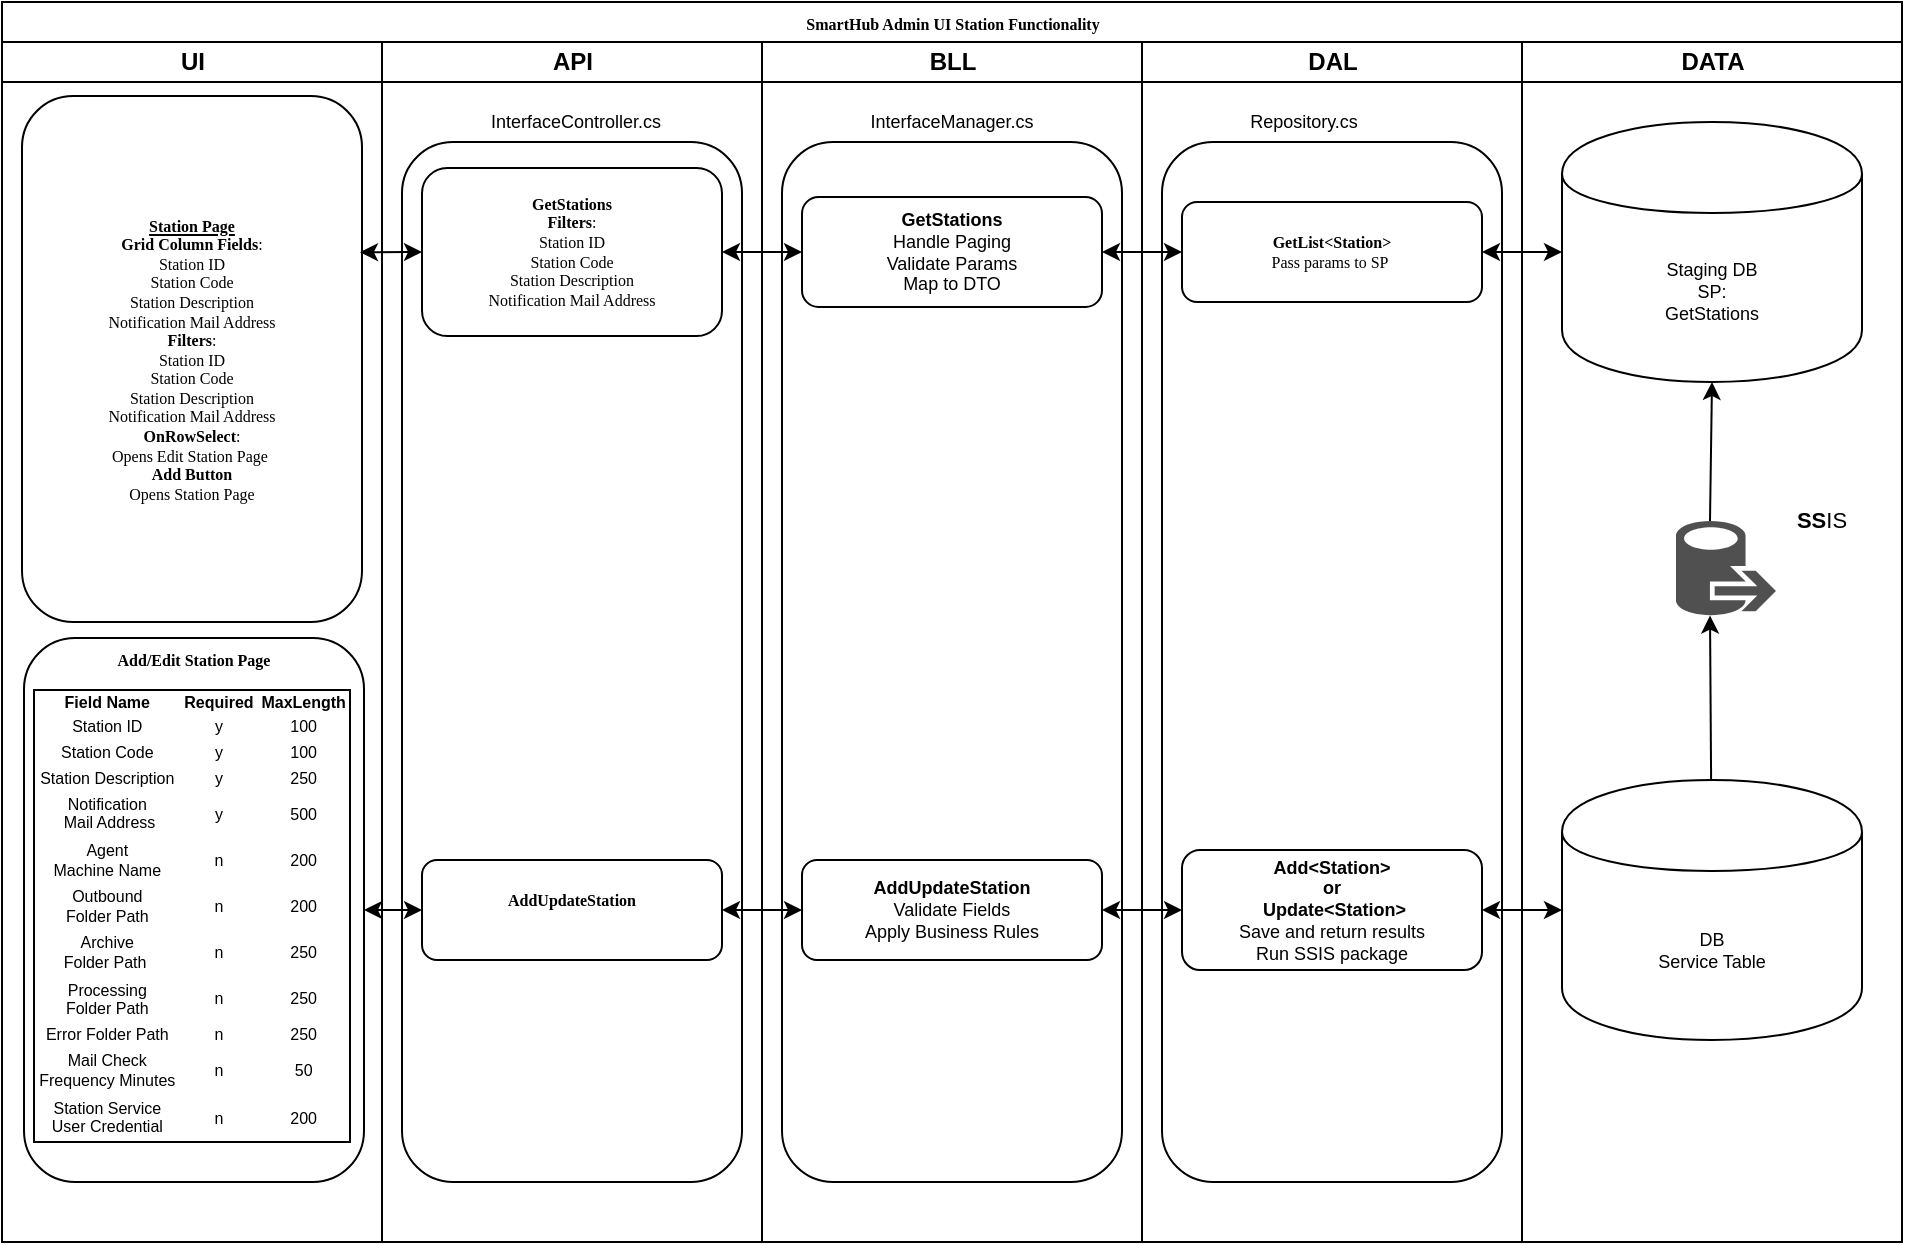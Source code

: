 <mxfile version="11.0.5" type="github"><diagram name="Page-1" id="74e2e168-ea6b-b213-b513-2b3c1d86103e"><mxGraphModel dx="1422" dy="764" grid="1" gridSize="10" guides="1" tooltips="1" connect="1" arrows="1" fold="1" page="1" pageScale="1" pageWidth="1100" pageHeight="850" background="#ffffff" math="0" shadow="0"><root><mxCell id="0"/><mxCell id="1" parent="0"/><mxCell id="77e6c97f196da883-1" value="SmartHub Admin UI Station Functionality" style="swimlane;html=1;childLayout=stackLayout;startSize=20;rounded=0;shadow=0;labelBackgroundColor=none;strokeColor=#000000;strokeWidth=1;fillColor=#ffffff;fontFamily=Verdana;fontSize=8;fontColor=#000000;align=center;verticalAlign=top;" parent="1" vertex="1"><mxGeometry x="81" y="40" width="950" height="620" as="geometry"/></mxCell><mxCell id="77e6c97f196da883-2" value="UI" style="swimlane;html=1;startSize=20;" parent="77e6c97f196da883-1" vertex="1"><mxGeometry y="20" width="190" height="600" as="geometry"/></mxCell><mxCell id="77e6c97f196da883-8" value="&lt;b&gt;&lt;u&gt;Station Page&lt;br&gt;&lt;/u&gt;Grid Column Fields&lt;/b&gt;:&lt;br&gt;Station ID&lt;br&gt;Station Code&lt;br&gt;Station Description&lt;br&gt;Notification Mail Address&lt;br&gt;&lt;b&gt;Filters&lt;/b&gt;:&lt;br&gt;Station ID&lt;br&gt;Station Code&lt;br&gt;Station Description&lt;br&gt;Notification Mail Address&lt;br&gt;&lt;b&gt;OnRowSelect&lt;/b&gt;:&lt;br&gt;Opens Edit Station Page&amp;nbsp;&lt;br&gt;&lt;b&gt;Add Button&lt;/b&gt;&lt;br&gt;Opens Station Page" style="rounded=1;whiteSpace=wrap;html=1;shadow=0;labelBackgroundColor=none;strokeColor=#000000;strokeWidth=1;fillColor=#ffffff;fontFamily=Verdana;fontSize=8;fontColor=#000000;align=center;" parent="77e6c97f196da883-2" vertex="1"><mxGeometry x="10" y="27" width="170" height="263" as="geometry"/></mxCell><mxCell id="Ah9zc4sFfrBGP1yTOG9I-1" value="&lt;b&gt;Add/Edit Station Page&lt;/b&gt;&lt;br&gt;&lt;br&gt;&lt;br&gt;&lt;br&gt;&lt;br&gt;&lt;br&gt;&lt;br&gt;&lt;br&gt;&lt;br&gt;&lt;br&gt;&lt;br&gt;&lt;br&gt;&lt;br&gt;&lt;br&gt;&lt;br&gt;&lt;br&gt;&lt;br&gt;&lt;br&gt;&lt;br&gt;&lt;br&gt;&lt;br&gt;&lt;br&gt;&lt;br&gt;&lt;br&gt;" style="rounded=1;whiteSpace=wrap;html=1;shadow=0;labelBackgroundColor=none;strokeColor=#000000;strokeWidth=1;fillColor=#ffffff;fontFamily=Verdana;fontSize=8;fontColor=#000000;align=center;verticalAlign=top;" parent="77e6c97f196da883-2" vertex="1"><mxGeometry x="11" y="298" width="170" height="272" as="geometry"/></mxCell><mxCell id="Ah9zc4sFfrBGP1yTOG9I-4" value="&lt;table border=&quot;0&quot; width=&quot;100%&quot; style=&quot;width: 100% ; height: 100% ; border-collapse: collapse&quot;&gt;&lt;tbody&gt;&lt;tr&gt;&lt;td&gt;&lt;b&gt;Field Name&lt;/b&gt;&lt;/td&gt;&lt;td&gt;&lt;b&gt;Required&lt;/b&gt;&lt;/td&gt;&lt;td&gt;&lt;b&gt;MaxLength&lt;/b&gt;&lt;/td&gt;&lt;/tr&gt;&lt;tr&gt;&lt;td&gt;Station ID&lt;/td&gt;&lt;td&gt;y&lt;/td&gt;&lt;td&gt;100&lt;/td&gt;&lt;/tr&gt;&lt;tr&gt;&lt;td&gt;Station Code&lt;/td&gt;&lt;td&gt;y&lt;/td&gt;&lt;td&gt;100&lt;/td&gt;&lt;/tr&gt;&lt;tr&gt;&lt;td&gt;Station Description&lt;/td&gt;&lt;td&gt;y&lt;/td&gt;&lt;td&gt;250&lt;/td&gt;&lt;/tr&gt;&lt;tr&gt;&lt;td&gt;Notification&lt;br&gt;&amp;nbsp;Mail Address&lt;/td&gt;&lt;td&gt;y&lt;/td&gt;&lt;td&gt;500&lt;/td&gt;&lt;/tr&gt;&lt;tr&gt;&lt;td&gt;Agent &lt;br&gt;Machine Name&lt;/td&gt;&lt;td&gt;n&lt;/td&gt;&lt;td&gt;200&lt;/td&gt;&lt;/tr&gt;&lt;tr&gt;&lt;td&gt;Outbound&lt;br&gt;Folder Path&lt;/td&gt;&lt;td&gt;n&lt;/td&gt;&lt;td&gt;200&lt;/td&gt;&lt;/tr&gt;&lt;tr&gt;&lt;td&gt;Archive&lt;br&gt;Folder Path&amp;nbsp;&lt;/td&gt;&lt;td&gt;n&lt;/td&gt;&lt;td&gt;250&lt;/td&gt;&lt;/tr&gt;&lt;tr&gt;&lt;td&gt;Processing&lt;br&gt;Folder Path&lt;/td&gt;&lt;td&gt;n&lt;/td&gt;&lt;td&gt;250&lt;/td&gt;&lt;/tr&gt;&lt;tr&gt;&lt;td&gt;Error Folder Path&lt;/td&gt;&lt;td&gt;n&lt;/td&gt;&lt;td&gt;250&lt;/td&gt;&lt;/tr&gt;&lt;tr&gt;&lt;td&gt;Mail Check&lt;br&gt;Frequency Minutes&lt;/td&gt;&lt;td&gt;n&lt;/td&gt;&lt;td&gt;50&lt;/td&gt;&lt;/tr&gt;&lt;tr&gt;&lt;td&gt;Station Service&lt;br&gt;User Credential&lt;/td&gt;&lt;td&gt;n&lt;/td&gt;&lt;td&gt;200&lt;/td&gt;&lt;/tr&gt;&lt;/tbody&gt;&lt;/table&gt;" style="text;html=1;strokeColor=#000000;fillColor=none;overflow=fill;fontSize=8;align=center;strokeWidth=1;" parent="77e6c97f196da883-2" vertex="1"><mxGeometry x="16" y="324" width="158" height="226" as="geometry"/></mxCell><mxCell id="77e6c97f196da883-4" value="API" style="swimlane;html=1;startSize=20;" parent="77e6c97f196da883-1" vertex="1"><mxGeometry x="190" y="20" width="190" height="600" as="geometry"/></mxCell><mxCell id="62eIiWP3n_bbntUUO8FA-11" value="" style="rounded=1;whiteSpace=wrap;html=1;fontSize=9;align=center;" parent="77e6c97f196da883-4" vertex="1"><mxGeometry x="10" y="50" width="170" height="520" as="geometry"/></mxCell><mxCell id="77e6c97f196da883-11" value="&lt;b&gt;GetStations&lt;br&gt;Filters&lt;/b&gt;:&lt;br&gt;Station ID&lt;br&gt;Station Code&lt;br&gt;Station Description&lt;br&gt;Notification Mail Address" style="rounded=1;whiteSpace=wrap;html=1;shadow=0;labelBackgroundColor=none;strokeColor=#000000;strokeWidth=1;fillColor=#ffffff;fontFamily=Verdana;fontSize=8;fontColor=#000000;align=center;" parent="77e6c97f196da883-4" vertex="1"><mxGeometry x="20" y="63" width="150" height="84" as="geometry"/></mxCell><mxCell id="62eIiWP3n_bbntUUO8FA-1" value="&lt;b&gt;AddUpdateStation&lt;br&gt;&amp;nbsp;&lt;/b&gt;" style="rounded=1;whiteSpace=wrap;html=1;shadow=0;labelBackgroundColor=none;strokeColor=#000000;strokeWidth=1;fillColor=#ffffff;fontFamily=Verdana;fontSize=8;fontColor=#000000;align=center;verticalAlign=middle;" parent="77e6c97f196da883-4" vertex="1"><mxGeometry x="20" y="409" width="150" height="50" as="geometry"/></mxCell><mxCell id="62eIiWP3n_bbntUUO8FA-12" value="InterfaceController.cs" style="text;html=1;strokeColor=none;fillColor=none;align=center;verticalAlign=middle;whiteSpace=wrap;rounded=0;fontSize=9;" parent="77e6c97f196da883-4" vertex="1"><mxGeometry x="77" y="30" width="40" height="20" as="geometry"/></mxCell><mxCell id="77e6c97f196da883-5" value="BLL" style="swimlane;html=1;startSize=20;" parent="77e6c97f196da883-1" vertex="1"><mxGeometry x="380" y="20" width="190" height="600" as="geometry"/></mxCell><mxCell id="62eIiWP3n_bbntUUO8FA-9" value="" style="rounded=1;whiteSpace=wrap;html=1;shadow=0;labelBackgroundColor=none;strokeColor=#000000;strokeWidth=1;fillColor=#ffffff;fontFamily=Verdana;fontSize=8;fontColor=#000000;align=center;" parent="77e6c97f196da883-5" vertex="1"><mxGeometry x="10" y="50" width="170" height="520" as="geometry"/></mxCell><mxCell id="62eIiWP3n_bbntUUO8FA-14" value="InterfaceManager.cs" style="text;html=1;strokeColor=none;fillColor=none;align=center;verticalAlign=middle;whiteSpace=wrap;rounded=0;fontSize=9;" parent="77e6c97f196da883-5" vertex="1"><mxGeometry x="75" y="30" width="40" height="20" as="geometry"/></mxCell><mxCell id="62eIiWP3n_bbntUUO8FA-15" value="&lt;b&gt;GetStations&lt;/b&gt;&lt;br&gt;Handle Paging&lt;br&gt;Validate Params&lt;br&gt;Map to DTO" style="rounded=1;whiteSpace=wrap;html=1;fontSize=9;align=center;" parent="77e6c97f196da883-5" vertex="1"><mxGeometry x="20" y="77.5" width="150" height="55" as="geometry"/></mxCell><mxCell id="62eIiWP3n_bbntUUO8FA-16" value="&lt;b&gt;AddUpdateStation&lt;/b&gt;&lt;br&gt;Validate Fields&lt;br&gt;Apply Business Rules" style="rounded=1;whiteSpace=wrap;html=1;fontSize=9;align=center;" parent="77e6c97f196da883-5" vertex="1"><mxGeometry x="20" y="409" width="150" height="50" as="geometry"/></mxCell><mxCell id="77e6c97f196da883-6" value="DAL" style="swimlane;html=1;startSize=20;" parent="77e6c97f196da883-1" vertex="1"><mxGeometry x="570" y="20" width="190" height="600" as="geometry"/></mxCell><mxCell id="62eIiWP3n_bbntUUO8FA-22" value="" style="rounded=1;whiteSpace=wrap;html=1;fontSize=9;align=center;" parent="77e6c97f196da883-6" vertex="1"><mxGeometry x="10" y="50" width="170" height="520" as="geometry"/></mxCell><mxCell id="62eIiWP3n_bbntUUO8FA-10" value="&lt;b&gt;GetList&amp;lt;Station&amp;gt;&lt;br&gt;&lt;/b&gt;Pass params to SP&amp;nbsp;" style="rounded=1;whiteSpace=wrap;html=1;shadow=0;labelBackgroundColor=none;strokeColor=#000000;strokeWidth=1;fillColor=#ffffff;fontFamily=Verdana;fontSize=8;fontColor=#000000;align=center;" parent="77e6c97f196da883-6" vertex="1"><mxGeometry x="20" y="80" width="150" height="50" as="geometry"/></mxCell><mxCell id="62eIiWP3n_bbntUUO8FA-18" value="&lt;b&gt;Add&amp;lt;Station&amp;gt; &lt;br&gt;or&lt;br&gt;&amp;nbsp;Update&amp;lt;Station&amp;gt;&lt;br&gt;&lt;/b&gt;Save and return results&lt;br&gt;Run SSIS package" style="rounded=1;whiteSpace=wrap;html=1;fontSize=9;align=center;" parent="77e6c97f196da883-6" vertex="1"><mxGeometry x="20" y="404" width="150" height="60" as="geometry"/></mxCell><mxCell id="62eIiWP3n_bbntUUO8FA-23" value="Repository.cs" style="text;html=1;strokeColor=none;fillColor=none;align=center;verticalAlign=middle;whiteSpace=wrap;rounded=0;fontSize=9;" parent="77e6c97f196da883-6" vertex="1"><mxGeometry x="61" y="30" width="40" height="20" as="geometry"/></mxCell><mxCell id="62eIiWP3n_bbntUUO8FA-31" value="" style="endArrow=classic;startArrow=classic;html=1;fontSize=9;entryX=0;entryY=0.5;entryDx=0;entryDy=0;exitX=0.994;exitY=0.297;exitDx=0;exitDy=0;exitPerimeter=0;" parent="77e6c97f196da883-1" source="77e6c97f196da883-8" target="77e6c97f196da883-11" edge="1"><mxGeometry width="50" height="50" relative="1" as="geometry"><mxPoint y="820" as="sourcePoint"/><mxPoint x="50" y="770" as="targetPoint"/></mxGeometry></mxCell><mxCell id="62eIiWP3n_bbntUUO8FA-32" value="" style="endArrow=classic;startArrow=classic;html=1;fontSize=9;exitX=1;exitY=0.5;exitDx=0;exitDy=0;entryX=0;entryY=0.5;entryDx=0;entryDy=0;" parent="77e6c97f196da883-1" source="62eIiWP3n_bbntUUO8FA-1" target="62eIiWP3n_bbntUUO8FA-16" edge="1"><mxGeometry width="50" height="50" relative="1" as="geometry"><mxPoint y="820" as="sourcePoint"/><mxPoint x="400" y="457" as="targetPoint"/></mxGeometry></mxCell><mxCell id="62eIiWP3n_bbntUUO8FA-33" value="" style="endArrow=classic;startArrow=classic;html=1;fontSize=9;exitX=1;exitY=0.5;exitDx=0;exitDy=0;entryX=0;entryY=0.5;entryDx=0;entryDy=0;" parent="77e6c97f196da883-1" source="62eIiWP3n_bbntUUO8FA-16" target="62eIiWP3n_bbntUUO8FA-18" edge="1"><mxGeometry width="50" height="50" relative="1" as="geometry"><mxPoint y="820" as="sourcePoint"/><mxPoint x="592" y="458" as="targetPoint"/></mxGeometry></mxCell><mxCell id="62eIiWP3n_bbntUUO8FA-35" value="" style="endArrow=classic;startArrow=classic;html=1;fontSize=9;entryX=0;entryY=0.5;entryDx=0;entryDy=0;exitX=1;exitY=0.5;exitDx=0;exitDy=0;" parent="77e6c97f196da883-1" source="62eIiWP3n_bbntUUO8FA-10" target="62eIiWP3n_bbntUUO8FA-25" edge="1"><mxGeometry width="50" height="50" relative="1" as="geometry"><mxPoint y="820" as="sourcePoint"/><mxPoint x="50" y="770" as="targetPoint"/></mxGeometry></mxCell><mxCell id="Ah9zc4sFfrBGP1yTOG9I-7" value="" style="endArrow=classic;startArrow=classic;html=1;fontSize=8;entryX=0;entryY=0.5;entryDx=0;entryDy=0;exitX=1;exitY=0.5;exitDx=0;exitDy=0;" parent="77e6c97f196da883-1" source="Ah9zc4sFfrBGP1yTOG9I-1" target="62eIiWP3n_bbntUUO8FA-1" edge="1"><mxGeometry width="50" height="50" relative="1" as="geometry"><mxPoint y="650" as="sourcePoint"/><mxPoint x="50" y="600" as="targetPoint"/></mxGeometry></mxCell><mxCell id="77e6c97f196da883-7" value="DATA" style="swimlane;html=1;startSize=20;align=center;" parent="77e6c97f196da883-1" vertex="1"><mxGeometry x="760" y="20" width="190" height="600" as="geometry"/></mxCell><mxCell id="62eIiWP3n_bbntUUO8FA-25" value="Staging DB&lt;br&gt;SP:&lt;br&gt;GetStations&lt;br&gt;" style="shape=cylinder;whiteSpace=wrap;html=1;boundedLbl=1;backgroundOutline=1;fontSize=9;align=center;" parent="77e6c97f196da883-7" vertex="1"><mxGeometry x="20" y="40" width="150" height="130" as="geometry"/></mxCell><mxCell id="62eIiWP3n_bbntUUO8FA-26" value="DB&lt;br&gt;Service Table" style="shape=cylinder;whiteSpace=wrap;html=1;boundedLbl=1;backgroundOutline=1;fontSize=9;align=center;" parent="77e6c97f196da883-7" vertex="1"><mxGeometry x="20" y="369" width="150" height="130" as="geometry"/></mxCell><mxCell id="62eIiWP3n_bbntUUO8FA-27" value="" style="pointerEvents=1;shadow=0;dashed=0;html=1;strokeColor=none;labelPosition=center;verticalLabelPosition=bottom;verticalAlign=top;align=center;shape=mxgraph.mscae.intune.data_migration_wizard;fillColor=#505050;fontSize=9;" parent="77e6c97f196da883-7" vertex="1"><mxGeometry x="77" y="239" width="50" height="48" as="geometry"/></mxCell><mxCell id="62eIiWP3n_bbntUUO8FA-30" value="&lt;font style=&quot;font-size: 11px&quot;&gt;&lt;b&gt;SS&lt;/b&gt;IS&lt;/font&gt;" style="text;html=1;strokeColor=none;fillColor=none;align=center;verticalAlign=middle;whiteSpace=wrap;rounded=0;fontSize=9;" parent="77e6c97f196da883-7" vertex="1"><mxGeometry x="130" y="229" width="40" height="20" as="geometry"/></mxCell><mxCell id="n0dz-bqIv2utQpqvzFL0-1" value="" style="endArrow=classic;html=1;entryX=0.34;entryY=0.995;entryDx=0;entryDy=0;entryPerimeter=0;" edge="1" parent="77e6c97f196da883-7" source="62eIiWP3n_bbntUUO8FA-26" target="62eIiWP3n_bbntUUO8FA-27"><mxGeometry width="50" height="50" relative="1" as="geometry"><mxPoint x="-761" y="670" as="sourcePoint"/><mxPoint x="99" y="280" as="targetPoint"/></mxGeometry></mxCell><mxCell id="n0dz-bqIv2utQpqvzFL0-4" value="" style="endArrow=classic;html=1;entryX=0.5;entryY=1;entryDx=0;entryDy=0;exitX=0.34;exitY=0.01;exitDx=0;exitDy=0;exitPerimeter=0;" edge="1" parent="77e6c97f196da883-7" source="62eIiWP3n_bbntUUO8FA-27" target="62eIiWP3n_bbntUUO8FA-25"><mxGeometry width="50" height="50" relative="1" as="geometry"><mxPoint x="-761" y="670" as="sourcePoint"/><mxPoint x="-711" y="620" as="targetPoint"/></mxGeometry></mxCell><mxCell id="Ao5RTdnZa-YezAbUxyMK-26" value="" style="endArrow=classic;startArrow=classic;html=1;entryX=0;entryY=0.5;entryDx=0;entryDy=0;exitX=1;exitY=0.5;exitDx=0;exitDy=0;" parent="77e6c97f196da883-1" source="62eIiWP3n_bbntUUO8FA-18" target="62eIiWP3n_bbntUUO8FA-26" edge="1"><mxGeometry width="50" height="50" relative="1" as="geometry"><mxPoint y="1250" as="sourcePoint"/><mxPoint x="50" y="1200" as="targetPoint"/></mxGeometry></mxCell><mxCell id="Ao5RTdnZa-YezAbUxyMK-27" value="" style="endArrow=classic;startArrow=classic;html=1;entryX=0;entryY=0.5;entryDx=0;entryDy=0;exitX=1;exitY=0.5;exitDx=0;exitDy=0;" parent="77e6c97f196da883-1" source="62eIiWP3n_bbntUUO8FA-15" target="62eIiWP3n_bbntUUO8FA-10" edge="1"><mxGeometry width="50" height="50" relative="1" as="geometry"><mxPoint y="1250" as="sourcePoint"/><mxPoint x="50" y="1200" as="targetPoint"/></mxGeometry></mxCell><mxCell id="Ao5RTdnZa-YezAbUxyMK-28" value="" style="endArrow=classic;startArrow=classic;html=1;entryX=0;entryY=0.5;entryDx=0;entryDy=0;exitX=1;exitY=0.5;exitDx=0;exitDy=0;" parent="77e6c97f196da883-1" source="77e6c97f196da883-11" target="62eIiWP3n_bbntUUO8FA-15" edge="1"><mxGeometry width="50" height="50" relative="1" as="geometry"><mxPoint y="1250" as="sourcePoint"/><mxPoint x="50" y="1200" as="targetPoint"/></mxGeometry></mxCell></root></mxGraphModel></diagram></mxfile>